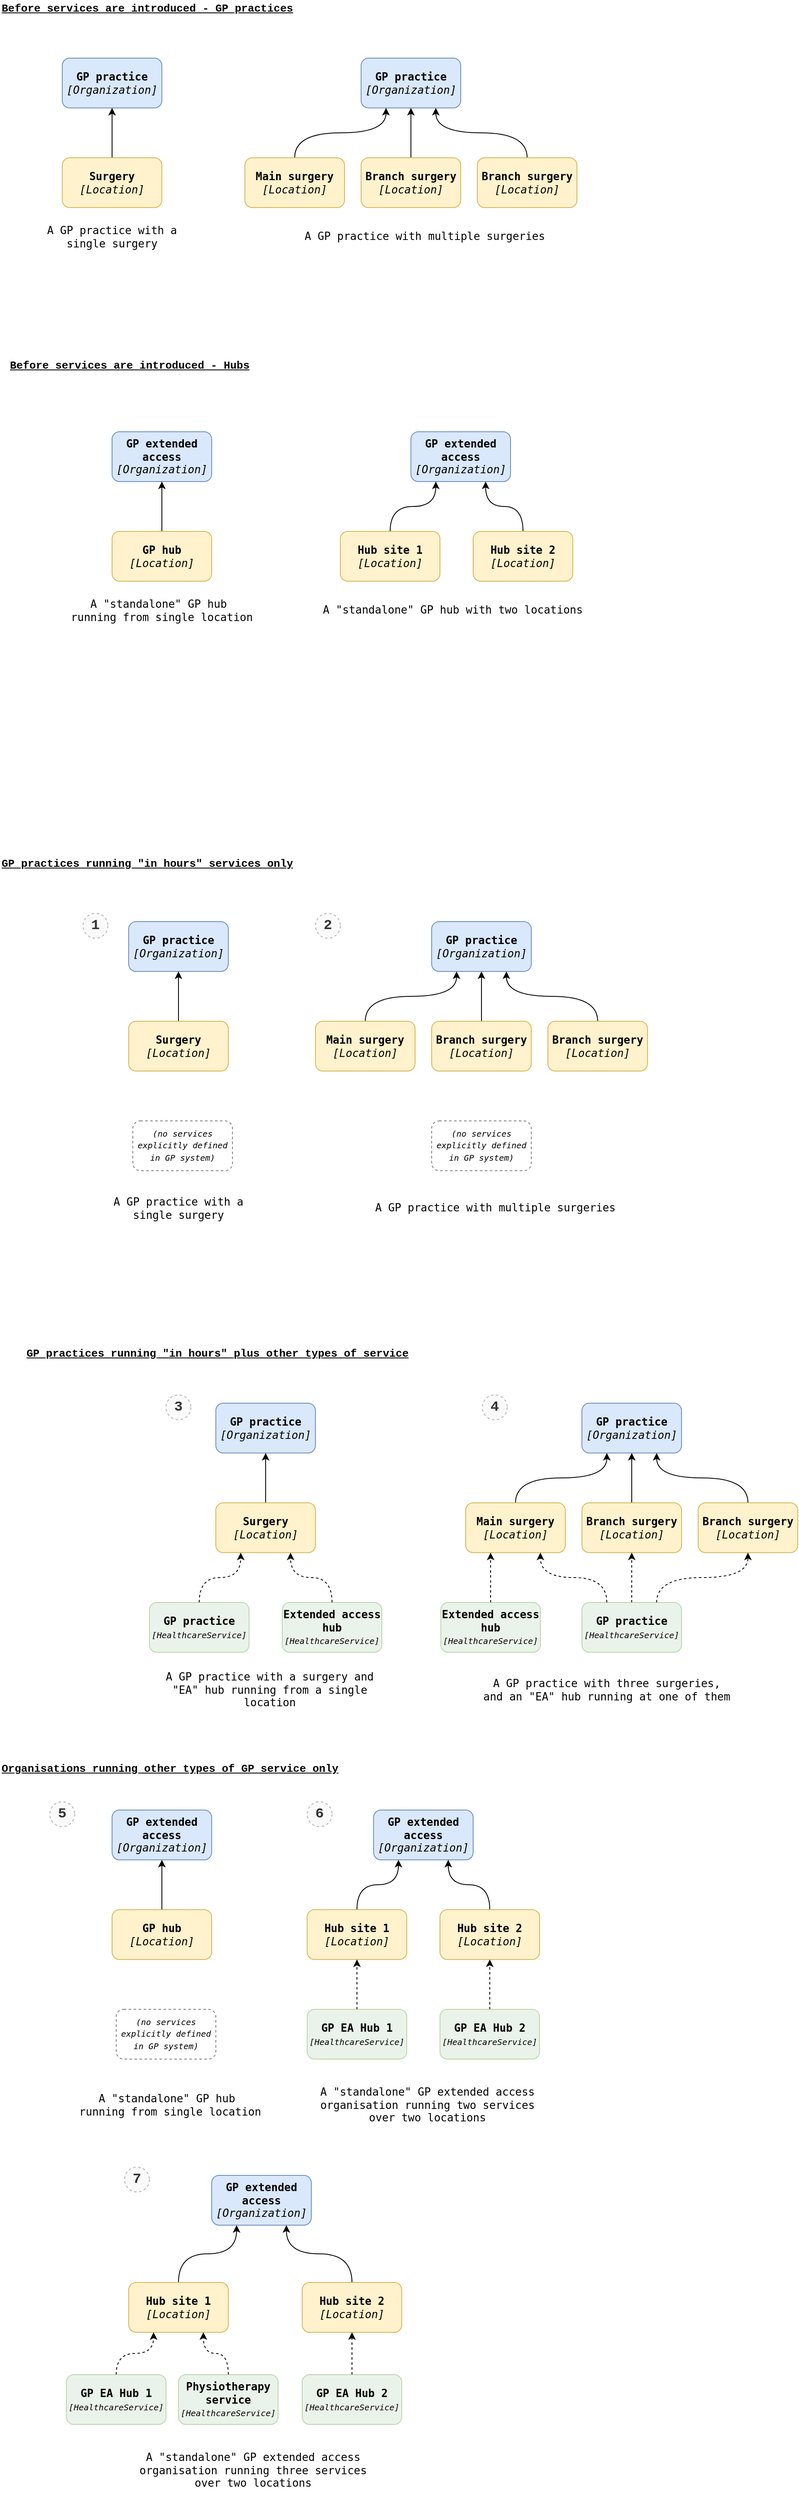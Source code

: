 <mxfile version="13.3.5" type="device"><diagram id="TbEpNFtHPjmaYjmYyBFo" name="Page-1"><mxGraphModel dx="1611" dy="991" grid="1" gridSize="10" guides="0" tooltips="1" connect="1" arrows="1" fold="1" page="1" pageScale="1" pageWidth="1169" pageHeight="827" math="0" shadow="0"><root><mxCell id="0"/><mxCell id="1" parent="0"/><mxCell id="6HOYE2NMPtBaxEPLq1yE-3" value="&lt;b&gt;GP practice&lt;/b&gt;&lt;br&gt;&lt;i&gt;[Organization]&lt;/i&gt;&lt;br&gt;" style="rounded=1;whiteSpace=wrap;html=1;shadow=0;glass=0;comic=0;labelBackgroundColor=none;strokeColor=#6c8ebf;strokeWidth=1;fillColor=#dae8fc;fontFamily=monospace;fontSize=13;align=center;" vertex="1" parent="1"><mxGeometry x="115" y="120" width="120" height="60" as="geometry"/></mxCell><mxCell id="6HOYE2NMPtBaxEPLq1yE-4" style="edgeStyle=orthogonalEdgeStyle;curved=1;jumpStyle=arc;html=1;exitX=0.5;exitY=0;entryX=0.5;entryY=1;startArrow=none;startFill=0;startSize=10;endArrow=classic;endFill=1;endSize=6;jettySize=auto;orthogonalLoop=1;strokeColor=#000000;strokeWidth=1;fontFamily=monospace;fontSize=13;" edge="1" parent="1" source="6HOYE2NMPtBaxEPLq1yE-5" target="6HOYE2NMPtBaxEPLq1yE-3"><mxGeometry relative="1" as="geometry"/></mxCell><mxCell id="6HOYE2NMPtBaxEPLq1yE-5" value="&lt;b&gt;Surgery&lt;/b&gt;&lt;br&gt;&lt;i&gt;[Location]&lt;/i&gt;" style="rounded=1;whiteSpace=wrap;html=1;shadow=0;glass=0;comic=0;labelBackgroundColor=none;strokeColor=#d6b656;strokeWidth=1;fillColor=#fff2cc;fontFamily=monospace;fontSize=13;align=center;" vertex="1" parent="1"><mxGeometry x="115" y="240" width="120" height="60" as="geometry"/></mxCell><mxCell id="6HOYE2NMPtBaxEPLq1yE-6" value="&lt;b&gt;GP practice&lt;/b&gt;&lt;br&gt;&lt;i&gt;[Organization]&lt;/i&gt;" style="rounded=1;whiteSpace=wrap;html=1;shadow=0;glass=0;comic=0;labelBackgroundColor=none;strokeColor=#6c8ebf;strokeWidth=1;fillColor=#dae8fc;fontFamily=monospace;fontSize=13;align=center;" vertex="1" parent="1"><mxGeometry x="475" y="120" width="120" height="60" as="geometry"/></mxCell><mxCell id="6HOYE2NMPtBaxEPLq1yE-7" style="edgeStyle=orthogonalEdgeStyle;curved=1;jumpStyle=arc;html=1;exitX=0.5;exitY=0;entryX=0.25;entryY=1;startArrow=none;startFill=0;startSize=10;endArrow=classic;endFill=1;endSize=6;jettySize=auto;orthogonalLoop=1;strokeColor=#000000;strokeWidth=1;fontFamily=monospace;fontSize=13;" edge="1" parent="1" source="6HOYE2NMPtBaxEPLq1yE-8" target="6HOYE2NMPtBaxEPLq1yE-6"><mxGeometry relative="1" as="geometry"/></mxCell><mxCell id="6HOYE2NMPtBaxEPLq1yE-8" value="&lt;b&gt;Main surgery&lt;/b&gt;&lt;br&gt;&lt;i&gt;[Location]&lt;/i&gt;" style="rounded=1;whiteSpace=wrap;html=1;shadow=0;glass=0;comic=0;labelBackgroundColor=none;strokeColor=#d6b656;strokeWidth=1;fillColor=#fff2cc;fontFamily=monospace;fontSize=13;align=center;" vertex="1" parent="1"><mxGeometry x="335" y="240" width="120" height="60" as="geometry"/></mxCell><mxCell id="6HOYE2NMPtBaxEPLq1yE-9" style="edgeStyle=orthogonalEdgeStyle;curved=1;jumpStyle=arc;html=1;exitX=0.5;exitY=0;entryX=0.75;entryY=1;startArrow=none;startFill=0;startSize=10;endArrow=classic;endFill=1;endSize=6;jettySize=auto;orthogonalLoop=1;strokeColor=#000000;strokeWidth=1;fontFamily=monospace;fontSize=13;" edge="1" parent="1" source="6HOYE2NMPtBaxEPLq1yE-10" target="6HOYE2NMPtBaxEPLq1yE-6"><mxGeometry relative="1" as="geometry"/></mxCell><mxCell id="6HOYE2NMPtBaxEPLq1yE-10" value="&lt;b&gt;Branch surgery&lt;/b&gt;&lt;br&gt;&lt;i&gt;[Location]&lt;/i&gt;" style="rounded=1;whiteSpace=wrap;html=1;shadow=0;glass=0;comic=0;labelBackgroundColor=none;strokeColor=#d6b656;strokeWidth=1;fillColor=#fff2cc;fontFamily=monospace;fontSize=13;align=center;" vertex="1" parent="1"><mxGeometry x="615" y="240" width="120" height="60" as="geometry"/></mxCell><mxCell id="6HOYE2NMPtBaxEPLq1yE-11" style="edgeStyle=orthogonalEdgeStyle;curved=1;jumpStyle=arc;html=1;exitX=0.5;exitY=0;entryX=0.5;entryY=1;startArrow=none;startFill=0;startSize=10;endArrow=classic;endFill=1;endSize=6;jettySize=auto;orthogonalLoop=1;strokeColor=#000000;strokeWidth=1;fontFamily=monospace;fontSize=13;" edge="1" parent="1" source="6HOYE2NMPtBaxEPLq1yE-12" target="6HOYE2NMPtBaxEPLq1yE-6"><mxGeometry relative="1" as="geometry"/></mxCell><mxCell id="6HOYE2NMPtBaxEPLq1yE-12" value="&lt;b&gt;Branch surgery&lt;/b&gt;&lt;br&gt;&lt;i&gt;[Location]&lt;/i&gt;" style="rounded=1;whiteSpace=wrap;html=1;shadow=0;glass=0;comic=0;labelBackgroundColor=none;strokeColor=#d6b656;strokeWidth=1;fillColor=#fff2cc;fontFamily=monospace;fontSize=13;align=center;" vertex="1" parent="1"><mxGeometry x="475" y="240" width="120" height="60" as="geometry"/></mxCell><mxCell id="6HOYE2NMPtBaxEPLq1yE-13" value="A GP practice with a single surgery" style="text;html=1;strokeColor=none;fillColor=none;align=center;verticalAlign=middle;whiteSpace=wrap;rounded=0;shadow=0;glass=0;comic=0;labelBackgroundColor=none;fontFamily=monospace;fontSize=13;" vertex="1" parent="1"><mxGeometry x="80" y="300" width="190" height="70" as="geometry"/></mxCell><mxCell id="6HOYE2NMPtBaxEPLq1yE-14" value="A GP practice with multiple surgeries" style="text;html=1;fontSize=13;fontFamily=monospace;" vertex="1" parent="1"><mxGeometry x="405" y="320" width="320" height="30" as="geometry"/></mxCell><mxCell id="6HOYE2NMPtBaxEPLq1yE-50" value="&lt;b&gt;GP practice&lt;/b&gt;&lt;br&gt;&lt;i&gt;[Organization]&lt;/i&gt;&lt;br&gt;" style="rounded=1;whiteSpace=wrap;html=1;shadow=0;glass=0;comic=0;labelBackgroundColor=none;strokeColor=#6c8ebf;strokeWidth=1;fillColor=#dae8fc;fontFamily=monospace;fontSize=13;align=center;" vertex="1" parent="1"><mxGeometry x="300" y="1740" width="120" height="60" as="geometry"/></mxCell><mxCell id="6HOYE2NMPtBaxEPLq1yE-51" style="edgeStyle=orthogonalEdgeStyle;curved=1;orthogonalLoop=1;jettySize=auto;html=1;exitX=0.5;exitY=0;exitDx=0;exitDy=0;entryX=0.25;entryY=1;entryDx=0;entryDy=0;dashed=1;" edge="1" parent="1" source="6HOYE2NMPtBaxEPLq1yE-52" target="6HOYE2NMPtBaxEPLq1yE-56"><mxGeometry relative="1" as="geometry"/></mxCell><mxCell id="6HOYE2NMPtBaxEPLq1yE-52" value="&lt;b&gt;GP practice&lt;/b&gt;&lt;br&gt;&lt;i&gt;&lt;font style=&quot;font-size: 10px&quot;&gt;[HealthcareService]&lt;/font&gt;&lt;/i&gt;" style="rounded=1;whiteSpace=wrap;html=1;shadow=0;glass=0;comic=0;labelBackgroundColor=none;strokeColor=#82b366;strokeWidth=1;fillColor=#d5e8d4;fontFamily=monospace;fontSize=13;align=center;gradientColor=none;opacity=50;" vertex="1" parent="1"><mxGeometry x="220" y="1980" width="120" height="60" as="geometry"/></mxCell><mxCell id="6HOYE2NMPtBaxEPLq1yE-53" style="edgeStyle=orthogonalEdgeStyle;curved=1;orthogonalLoop=1;jettySize=auto;html=1;exitX=0.5;exitY=0;exitDx=0;exitDy=0;entryX=0.75;entryY=1;entryDx=0;entryDy=0;dashed=1;" edge="1" parent="1" source="6HOYE2NMPtBaxEPLq1yE-103" target="6HOYE2NMPtBaxEPLq1yE-56"><mxGeometry relative="1" as="geometry"><mxPoint x="460" y="1980" as="sourcePoint"/></mxGeometry></mxCell><mxCell id="6HOYE2NMPtBaxEPLq1yE-55" style="edgeStyle=orthogonalEdgeStyle;curved=1;orthogonalLoop=1;jettySize=auto;html=1;exitX=0.5;exitY=0;exitDx=0;exitDy=0;entryX=0.5;entryY=1;entryDx=0;entryDy=0;" edge="1" parent="1" source="6HOYE2NMPtBaxEPLq1yE-56" target="6HOYE2NMPtBaxEPLq1yE-50"><mxGeometry relative="1" as="geometry"/></mxCell><mxCell id="6HOYE2NMPtBaxEPLq1yE-56" value="&lt;b&gt;Surgery&lt;/b&gt;&lt;br&gt;&lt;i&gt;[Location]&lt;/i&gt;" style="rounded=1;whiteSpace=wrap;html=1;shadow=0;glass=0;comic=0;labelBackgroundColor=none;strokeColor=#d6b656;strokeWidth=1;fillColor=#fff2cc;fontFamily=monospace;fontSize=13;align=center;" vertex="1" parent="1"><mxGeometry x="300" y="1860" width="120" height="60" as="geometry"/></mxCell><mxCell id="6HOYE2NMPtBaxEPLq1yE-91" value="&lt;b&gt;GP practice&lt;/b&gt;&lt;br&gt;&lt;i&gt;[Organization]&lt;/i&gt;" style="rounded=1;whiteSpace=wrap;html=1;shadow=0;glass=0;comic=0;labelBackgroundColor=none;strokeColor=#6c8ebf;strokeWidth=1;fillColor=#dae8fc;fontFamily=monospace;fontSize=13;align=center;" vertex="1" parent="1"><mxGeometry x="741" y="1740" width="120" height="60" as="geometry"/></mxCell><mxCell id="6HOYE2NMPtBaxEPLq1yE-92" style="edgeStyle=orthogonalEdgeStyle;curved=1;jumpStyle=arc;html=1;exitX=0.5;exitY=0;entryX=0.25;entryY=1;startArrow=none;startFill=0;startSize=10;endArrow=classic;endFill=1;endSize=6;jettySize=auto;orthogonalLoop=1;strokeColor=#000000;strokeWidth=1;fontFamily=monospace;fontSize=13;" edge="1" parent="1" source="6HOYE2NMPtBaxEPLq1yE-93" target="6HOYE2NMPtBaxEPLq1yE-91"><mxGeometry relative="1" as="geometry"/></mxCell><mxCell id="6HOYE2NMPtBaxEPLq1yE-93" value="&lt;b&gt;Main surgery&lt;/b&gt;&lt;br&gt;&lt;i&gt;[Location]&lt;/i&gt;" style="rounded=1;whiteSpace=wrap;html=1;shadow=0;glass=0;comic=0;labelBackgroundColor=none;strokeColor=#d6b656;strokeWidth=1;fillColor=#fff2cc;fontFamily=monospace;fontSize=13;align=center;" vertex="1" parent="1"><mxGeometry x="601" y="1860" width="120" height="60" as="geometry"/></mxCell><mxCell id="6HOYE2NMPtBaxEPLq1yE-94" style="edgeStyle=orthogonalEdgeStyle;curved=1;jumpStyle=arc;html=1;exitX=0.5;exitY=0;entryX=0.75;entryY=1;startArrow=none;startFill=0;startSize=10;endArrow=classic;endFill=1;endSize=6;jettySize=auto;orthogonalLoop=1;strokeColor=#000000;strokeWidth=1;fontFamily=monospace;fontSize=13;" edge="1" parent="1" source="6HOYE2NMPtBaxEPLq1yE-95" target="6HOYE2NMPtBaxEPLq1yE-91"><mxGeometry relative="1" as="geometry"/></mxCell><mxCell id="6HOYE2NMPtBaxEPLq1yE-95" value="&lt;b&gt;Branch surgery&lt;/b&gt;&lt;br&gt;&lt;i&gt;[Location]&lt;/i&gt;" style="rounded=1;whiteSpace=wrap;html=1;shadow=0;glass=0;comic=0;labelBackgroundColor=none;strokeColor=#d6b656;strokeWidth=1;fillColor=#fff2cc;fontFamily=monospace;fontSize=13;align=center;" vertex="1" parent="1"><mxGeometry x="881" y="1860" width="120" height="60" as="geometry"/></mxCell><mxCell id="6HOYE2NMPtBaxEPLq1yE-96" style="edgeStyle=orthogonalEdgeStyle;curved=1;jumpStyle=arc;html=1;exitX=0.5;exitY=0;entryX=0.5;entryY=1;startArrow=none;startFill=0;startSize=10;endArrow=classic;endFill=1;endSize=6;jettySize=auto;orthogonalLoop=1;strokeColor=#000000;strokeWidth=1;fontFamily=monospace;fontSize=13;" edge="1" parent="1" source="6HOYE2NMPtBaxEPLq1yE-97" target="6HOYE2NMPtBaxEPLq1yE-91"><mxGeometry relative="1" as="geometry"/></mxCell><mxCell id="6HOYE2NMPtBaxEPLq1yE-97" value="&lt;b&gt;Branch surgery&lt;/b&gt;&lt;br&gt;&lt;i&gt;[Location]&lt;/i&gt;" style="rounded=1;whiteSpace=wrap;html=1;shadow=0;glass=0;comic=0;labelBackgroundColor=none;strokeColor=#d6b656;strokeWidth=1;fillColor=#fff2cc;fontFamily=monospace;fontSize=13;align=center;" vertex="1" parent="1"><mxGeometry x="741" y="1860" width="120" height="60" as="geometry"/></mxCell><mxCell id="6HOYE2NMPtBaxEPLq1yE-103" value="&lt;b&gt;Extended access hub&lt;/b&gt;&lt;br&gt;&lt;i&gt;&lt;font style=&quot;font-size: 10px&quot;&gt;[HealthcareService]&lt;/font&gt;&lt;/i&gt;" style="rounded=1;whiteSpace=wrap;html=1;shadow=0;glass=0;comic=0;labelBackgroundColor=none;strokeColor=#82b366;strokeWidth=1;fillColor=#d5e8d4;fontFamily=monospace;fontSize=13;align=center;gradientColor=none;opacity=50;" vertex="1" parent="1"><mxGeometry x="380" y="1980" width="120" height="60" as="geometry"/></mxCell><mxCell id="6HOYE2NMPtBaxEPLq1yE-108" style="edgeStyle=orthogonalEdgeStyle;curved=1;orthogonalLoop=1;jettySize=auto;html=1;exitX=0.5;exitY=0;exitDx=0;exitDy=0;entryX=0.25;entryY=1;entryDx=0;entryDy=0;fontFamily=Courier New;dashed=1;" edge="1" parent="1" source="6HOYE2NMPtBaxEPLq1yE-106" target="6HOYE2NMPtBaxEPLq1yE-93"><mxGeometry relative="1" as="geometry"/></mxCell><mxCell id="6HOYE2NMPtBaxEPLq1yE-106" value="&lt;b&gt;Extended access hub&lt;/b&gt;&lt;br&gt;&lt;i&gt;&lt;font style=&quot;font-size: 10px&quot;&gt;[HealthcareService]&lt;/font&gt;&lt;/i&gt;" style="rounded=1;whiteSpace=wrap;html=1;shadow=0;glass=0;comic=0;labelBackgroundColor=none;strokeColor=#82b366;strokeWidth=1;fillColor=#d5e8d4;fontFamily=monospace;fontSize=13;align=center;gradientColor=none;opacity=50;" vertex="1" parent="1"><mxGeometry x="571" y="1980" width="120" height="60" as="geometry"/></mxCell><mxCell id="6HOYE2NMPtBaxEPLq1yE-109" style="edgeStyle=orthogonalEdgeStyle;curved=1;orthogonalLoop=1;jettySize=auto;html=1;exitX=0.25;exitY=0;exitDx=0;exitDy=0;entryX=0.75;entryY=1;entryDx=0;entryDy=0;fontFamily=Courier New;dashed=1;" edge="1" parent="1" source="6HOYE2NMPtBaxEPLq1yE-107" target="6HOYE2NMPtBaxEPLq1yE-93"><mxGeometry relative="1" as="geometry"/></mxCell><mxCell id="6HOYE2NMPtBaxEPLq1yE-110" style="edgeStyle=orthogonalEdgeStyle;curved=1;orthogonalLoop=1;jettySize=auto;html=1;exitX=0.5;exitY=0;exitDx=0;exitDy=0;entryX=0.5;entryY=1;entryDx=0;entryDy=0;fontFamily=Courier New;dashed=1;" edge="1" parent="1" source="6HOYE2NMPtBaxEPLq1yE-107" target="6HOYE2NMPtBaxEPLq1yE-97"><mxGeometry relative="1" as="geometry"/></mxCell><mxCell id="6HOYE2NMPtBaxEPLq1yE-111" style="edgeStyle=orthogonalEdgeStyle;curved=1;orthogonalLoop=1;jettySize=auto;html=1;exitX=0.75;exitY=0;exitDx=0;exitDy=0;entryX=0.5;entryY=1;entryDx=0;entryDy=0;fontFamily=Courier New;dashed=1;" edge="1" parent="1" source="6HOYE2NMPtBaxEPLq1yE-107" target="6HOYE2NMPtBaxEPLq1yE-95"><mxGeometry relative="1" as="geometry"/></mxCell><mxCell id="6HOYE2NMPtBaxEPLq1yE-107" value="&lt;b&gt;GP practice&lt;/b&gt;&lt;br&gt;&lt;i&gt;&lt;font style=&quot;font-size: 10px&quot;&gt;[HealthcareService]&lt;/font&gt;&lt;/i&gt;" style="rounded=1;whiteSpace=wrap;html=1;shadow=0;glass=0;comic=0;labelBackgroundColor=none;strokeColor=#82b366;strokeWidth=1;fillColor=#d5e8d4;fontFamily=monospace;fontSize=13;align=center;gradientColor=none;opacity=50;" vertex="1" parent="1"><mxGeometry x="741" y="1980" width="120" height="60" as="geometry"/></mxCell><mxCell id="6HOYE2NMPtBaxEPLq1yE-137" value="&lt;b&gt;GP extended access&lt;/b&gt;&lt;br&gt;&lt;i&gt;[Organization]&lt;/i&gt;" style="rounded=1;whiteSpace=wrap;html=1;shadow=0;glass=0;comic=0;labelBackgroundColor=none;strokeColor=#6c8ebf;strokeWidth=1;fillColor=#dae8fc;fontFamily=monospace;fontSize=13;align=center;" vertex="1" parent="1"><mxGeometry x="295" y="2670" width="120" height="60" as="geometry"/></mxCell><mxCell id="6HOYE2NMPtBaxEPLq1yE-138" style="edgeStyle=orthogonalEdgeStyle;curved=1;jumpStyle=arc;html=1;exitX=0.5;exitY=0;entryX=0.25;entryY=1;startArrow=none;startFill=0;startSize=10;endArrow=classic;endFill=1;endSize=6;jettySize=auto;orthogonalLoop=1;strokeColor=#000000;strokeWidth=1;fontFamily=monospace;fontSize=13;" edge="1" parent="1" source="6HOYE2NMPtBaxEPLq1yE-139" target="6HOYE2NMPtBaxEPLq1yE-137"><mxGeometry relative="1" as="geometry"/></mxCell><mxCell id="6HOYE2NMPtBaxEPLq1yE-139" value="&lt;b&gt;Hub site 1&lt;/b&gt;&lt;br&gt;&lt;i&gt;[Location]&lt;/i&gt;" style="rounded=1;whiteSpace=wrap;html=1;shadow=0;glass=0;comic=0;labelBackgroundColor=none;strokeColor=#d6b656;strokeWidth=1;fillColor=#fff2cc;fontFamily=monospace;fontSize=13;align=center;" vertex="1" parent="1"><mxGeometry x="195" y="2799" width="120" height="60" as="geometry"/></mxCell><mxCell id="6HOYE2NMPtBaxEPLq1yE-142" style="edgeStyle=orthogonalEdgeStyle;curved=1;jumpStyle=arc;html=1;exitX=0.5;exitY=0;entryX=0.75;entryY=1;startArrow=none;startFill=0;startSize=10;endArrow=classic;endFill=1;endSize=6;jettySize=auto;orthogonalLoop=1;strokeColor=#000000;strokeWidth=1;fontFamily=monospace;fontSize=13;entryDx=0;entryDy=0;" edge="1" parent="1" source="6HOYE2NMPtBaxEPLq1yE-143" target="6HOYE2NMPtBaxEPLq1yE-137"><mxGeometry relative="1" as="geometry"/></mxCell><mxCell id="6HOYE2NMPtBaxEPLq1yE-143" value="&lt;b&gt;Hub site 2&lt;/b&gt;&lt;br&gt;&lt;i&gt;[Location]&lt;/i&gt;" style="rounded=1;whiteSpace=wrap;html=1;shadow=0;glass=0;comic=0;labelBackgroundColor=none;strokeColor=#d6b656;strokeWidth=1;fillColor=#fff2cc;fontFamily=monospace;fontSize=13;align=center;" vertex="1" parent="1"><mxGeometry x="404" y="2799" width="120" height="60" as="geometry"/></mxCell><mxCell id="6HOYE2NMPtBaxEPLq1yE-144" style="edgeStyle=orthogonalEdgeStyle;curved=1;orthogonalLoop=1;jettySize=auto;html=1;exitX=0.5;exitY=0;exitDx=0;exitDy=0;entryX=0.25;entryY=1;entryDx=0;entryDy=0;dashed=1;fontFamily=Courier New;" edge="1" parent="1" source="6HOYE2NMPtBaxEPLq1yE-145" target="6HOYE2NMPtBaxEPLq1yE-139"><mxGeometry relative="1" as="geometry"/></mxCell><mxCell id="6HOYE2NMPtBaxEPLq1yE-145" value="&lt;b&gt;GP EA Hub 1&lt;/b&gt;&lt;br&gt;&lt;i&gt;&lt;font style=&quot;font-size: 10px&quot;&gt;[HealthcareService]&lt;/font&gt;&lt;/i&gt;" style="rounded=1;whiteSpace=wrap;html=1;shadow=0;glass=0;comic=0;labelBackgroundColor=none;strokeColor=#82b366;strokeWidth=1;fillColor=#d5e8d4;fontFamily=monospace;fontSize=13;align=center;gradientColor=none;opacity=50;" vertex="1" parent="1"><mxGeometry x="120" y="2910" width="120" height="60" as="geometry"/></mxCell><mxCell id="6HOYE2NMPtBaxEPLq1yE-146" style="edgeStyle=orthogonalEdgeStyle;curved=1;orthogonalLoop=1;jettySize=auto;html=1;exitX=0.5;exitY=0;exitDx=0;exitDy=0;entryX=0.5;entryY=1;entryDx=0;entryDy=0;dashed=1;fontFamily=Courier New;" edge="1" parent="1" source="6HOYE2NMPtBaxEPLq1yE-147" target="6HOYE2NMPtBaxEPLq1yE-143"><mxGeometry relative="1" as="geometry"/></mxCell><mxCell id="6HOYE2NMPtBaxEPLq1yE-147" value="&lt;b&gt;GP EA Hub 2&lt;/b&gt;&lt;br&gt;&lt;i&gt;&lt;font style=&quot;font-size: 10px&quot;&gt;[HealthcareService]&lt;/font&gt;&lt;/i&gt;" style="rounded=1;whiteSpace=wrap;html=1;shadow=0;glass=0;comic=0;labelBackgroundColor=none;strokeColor=#82b366;strokeWidth=1;fillColor=#d5e8d4;fontFamily=monospace;fontSize=13;align=center;gradientColor=none;opacity=50;" vertex="1" parent="1"><mxGeometry x="404" y="2910" width="120" height="60" as="geometry"/></mxCell><mxCell id="6HOYE2NMPtBaxEPLq1yE-154" style="edgeStyle=orthogonalEdgeStyle;curved=1;orthogonalLoop=1;jettySize=auto;html=1;exitX=0.5;exitY=0;exitDx=0;exitDy=0;entryX=0.75;entryY=1;entryDx=0;entryDy=0;fontFamily=Courier New;dashed=1;" edge="1" parent="1" source="6HOYE2NMPtBaxEPLq1yE-151" target="6HOYE2NMPtBaxEPLq1yE-139"><mxGeometry relative="1" as="geometry"/></mxCell><mxCell id="6HOYE2NMPtBaxEPLq1yE-151" value="&lt;b&gt;Physiotherapy service&lt;/b&gt;&lt;br&gt;&lt;i&gt;&lt;font style=&quot;font-size: 10px&quot;&gt;[HealthcareService]&lt;/font&gt;&lt;/i&gt;" style="rounded=1;whiteSpace=wrap;html=1;shadow=0;glass=0;comic=0;labelBackgroundColor=none;strokeColor=#82b366;strokeWidth=1;fillColor=#d5e8d4;fontFamily=monospace;fontSize=13;align=center;gradientColor=none;opacity=50;" vertex="1" parent="1"><mxGeometry x="255" y="2910" width="120" height="60" as="geometry"/></mxCell><mxCell id="6HOYE2NMPtBaxEPLq1yE-158" value="&lt;b&gt;GP extended access&lt;/b&gt;&lt;br&gt;&lt;i&gt;[Organization]&lt;/i&gt;" style="rounded=1;whiteSpace=wrap;html=1;shadow=0;glass=0;comic=0;labelBackgroundColor=none;strokeColor=#6c8ebf;strokeWidth=1;fillColor=#dae8fc;fontFamily=monospace;fontSize=13;align=center;" vertex="1" parent="1"><mxGeometry x="175" y="570" width="120" height="60" as="geometry"/></mxCell><mxCell id="6HOYE2NMPtBaxEPLq1yE-159" style="edgeStyle=orthogonalEdgeStyle;curved=1;jumpStyle=arc;html=1;exitX=0.5;exitY=0;entryX=0.5;entryY=1;startArrow=none;startFill=0;startSize=10;endArrow=classic;endFill=1;endSize=6;jettySize=auto;orthogonalLoop=1;strokeColor=#000000;strokeWidth=1;fontFamily=monospace;fontSize=13;" edge="1" parent="1" source="6HOYE2NMPtBaxEPLq1yE-160" target="6HOYE2NMPtBaxEPLq1yE-158"><mxGeometry relative="1" as="geometry"/></mxCell><mxCell id="6HOYE2NMPtBaxEPLq1yE-160" value="&lt;b&gt;GP hub&lt;/b&gt;&lt;br&gt;&lt;i&gt;[Location]&lt;/i&gt;" style="rounded=1;whiteSpace=wrap;html=1;shadow=0;glass=0;comic=0;labelBackgroundColor=none;strokeColor=#d6b656;strokeWidth=1;fillColor=#fff2cc;fontFamily=monospace;fontSize=13;align=center;" vertex="1" parent="1"><mxGeometry x="175" y="690" width="120" height="60" as="geometry"/></mxCell><mxCell id="6HOYE2NMPtBaxEPLq1yE-161" value="&lt;b&gt;GP extended access&lt;/b&gt;&lt;br&gt;&lt;i&gt;[Organization]&lt;/i&gt;" style="rounded=1;whiteSpace=wrap;html=1;shadow=0;glass=0;comic=0;labelBackgroundColor=none;strokeColor=#6c8ebf;strokeWidth=1;fillColor=#dae8fc;fontFamily=monospace;fontSize=13;align=center;" vertex="1" parent="1"><mxGeometry x="535" y="570" width="120" height="60" as="geometry"/></mxCell><mxCell id="6HOYE2NMPtBaxEPLq1yE-162" style="edgeStyle=orthogonalEdgeStyle;curved=1;jumpStyle=arc;html=1;exitX=0.5;exitY=0;entryX=0.25;entryY=1;startArrow=none;startFill=0;startSize=10;endArrow=classic;endFill=1;endSize=6;jettySize=auto;orthogonalLoop=1;strokeColor=#000000;strokeWidth=1;fontFamily=monospace;fontSize=13;" edge="1" parent="1" source="6HOYE2NMPtBaxEPLq1yE-163" target="6HOYE2NMPtBaxEPLq1yE-161"><mxGeometry relative="1" as="geometry"/></mxCell><mxCell id="6HOYE2NMPtBaxEPLq1yE-163" value="&lt;b&gt;Hub site 1&lt;/b&gt;&lt;br&gt;&lt;i&gt;[Location]&lt;/i&gt;" style="rounded=1;whiteSpace=wrap;html=1;shadow=0;glass=0;comic=0;labelBackgroundColor=none;strokeColor=#d6b656;strokeWidth=1;fillColor=#fff2cc;fontFamily=monospace;fontSize=13;align=center;" vertex="1" parent="1"><mxGeometry x="450" y="690" width="120" height="60" as="geometry"/></mxCell><mxCell id="6HOYE2NMPtBaxEPLq1yE-166" style="edgeStyle=orthogonalEdgeStyle;curved=1;jumpStyle=arc;html=1;exitX=0.5;exitY=0;entryX=0.75;entryY=1;startArrow=none;startFill=0;startSize=10;endArrow=classic;endFill=1;endSize=6;jettySize=auto;orthogonalLoop=1;strokeColor=#000000;strokeWidth=1;fontFamily=monospace;fontSize=13;entryDx=0;entryDy=0;" edge="1" parent="1" source="6HOYE2NMPtBaxEPLq1yE-167" target="6HOYE2NMPtBaxEPLq1yE-161"><mxGeometry relative="1" as="geometry"/></mxCell><mxCell id="6HOYE2NMPtBaxEPLq1yE-167" value="&lt;b&gt;Hub site 2&lt;/b&gt;&lt;br&gt;&lt;i&gt;[Location]&lt;/i&gt;" style="rounded=1;whiteSpace=wrap;html=1;shadow=0;glass=0;comic=0;labelBackgroundColor=none;strokeColor=#d6b656;strokeWidth=1;fillColor=#fff2cc;fontFamily=monospace;fontSize=13;align=center;" vertex="1" parent="1"><mxGeometry x="610" y="690" width="120" height="60" as="geometry"/></mxCell><mxCell id="6HOYE2NMPtBaxEPLq1yE-168" value="&lt;span&gt;A &quot;standalone&quot; GP hub&amp;nbsp;&lt;/span&gt;&lt;br&gt;&lt;span&gt;running from single location&lt;/span&gt;" style="text;html=1;strokeColor=none;fillColor=none;align=center;verticalAlign=middle;whiteSpace=wrap;rounded=0;shadow=0;glass=0;comic=0;labelBackgroundColor=none;fontFamily=monospace;fontSize=13;" vertex="1" parent="1"><mxGeometry x="120" y="750" width="230" height="70" as="geometry"/></mxCell><mxCell id="6HOYE2NMPtBaxEPLq1yE-169" value="A &quot;standalone&quot; GP hub with two locations" style="text;html=1;fontSize=13;fontFamily=monospace;" vertex="1" parent="1"><mxGeometry x="427" y="770" width="320" height="30" as="geometry"/></mxCell><mxCell id="6HOYE2NMPtBaxEPLq1yE-170" value="A GP practice with a surgery and &quot;EA&quot; hub running from a single location" style="text;html=1;strokeColor=none;fillColor=none;align=center;verticalAlign=middle;whiteSpace=wrap;rounded=0;shadow=0;glass=0;comic=0;labelBackgroundColor=none;fontFamily=monospace;fontSize=13;" vertex="1" parent="1"><mxGeometry x="220" y="2050" width="290" height="70" as="geometry"/></mxCell><mxCell id="6HOYE2NMPtBaxEPLq1yE-172" value="A GP practice with three surgeries, and an &quot;EA&quot; hub running at one of them" style="text;html=1;strokeColor=none;fillColor=none;align=center;verticalAlign=middle;whiteSpace=wrap;rounded=0;shadow=0;glass=0;comic=0;labelBackgroundColor=none;fontFamily=monospace;fontSize=13;" vertex="1" parent="1"><mxGeometry x="621" y="2050" width="300" height="70" as="geometry"/></mxCell><mxCell id="6HOYE2NMPtBaxEPLq1yE-175" value="&lt;span&gt;A &quot;standalone&quot; GP extended access organisation running two services over two locations&lt;/span&gt;" style="text;html=1;strokeColor=none;fillColor=none;align=center;verticalAlign=middle;whiteSpace=wrap;rounded=0;shadow=0;glass=0;comic=0;labelBackgroundColor=none;fontFamily=monospace;fontSize=13;" vertex="1" parent="1"><mxGeometry x="410" y="2550" width="290" height="70" as="geometry"/></mxCell><mxCell id="6HOYE2NMPtBaxEPLq1yE-176" value="&lt;span&gt;A &quot;standalone&quot; GP extended access organisation running three services over two locations&lt;/span&gt;" style="text;html=1;strokeColor=none;fillColor=none;align=center;verticalAlign=middle;whiteSpace=wrap;rounded=0;shadow=0;glass=0;comic=0;labelBackgroundColor=none;fontFamily=monospace;fontSize=13;" vertex="1" parent="1"><mxGeometry x="200" y="2990" width="290" height="70" as="geometry"/></mxCell><mxCell id="6HOYE2NMPtBaxEPLq1yE-177" value="&lt;b&gt;GP extended access&lt;/b&gt;&lt;br&gt;&lt;i&gt;[Organization]&lt;/i&gt;" style="rounded=1;whiteSpace=wrap;html=1;shadow=0;glass=0;comic=0;labelBackgroundColor=none;strokeColor=#6c8ebf;strokeWidth=1;fillColor=#dae8fc;fontFamily=monospace;fontSize=13;align=center;" vertex="1" parent="1"><mxGeometry x="490" y="2230" width="120" height="60" as="geometry"/></mxCell><mxCell id="6HOYE2NMPtBaxEPLq1yE-178" style="edgeStyle=orthogonalEdgeStyle;curved=1;jumpStyle=arc;html=1;exitX=0.5;exitY=0;entryX=0.25;entryY=1;startArrow=none;startFill=0;startSize=10;endArrow=classic;endFill=1;endSize=6;jettySize=auto;orthogonalLoop=1;strokeColor=#000000;strokeWidth=1;fontFamily=monospace;fontSize=13;" edge="1" parent="1" source="6HOYE2NMPtBaxEPLq1yE-179" target="6HOYE2NMPtBaxEPLq1yE-177"><mxGeometry relative="1" as="geometry"/></mxCell><mxCell id="6HOYE2NMPtBaxEPLq1yE-179" value="&lt;b&gt;Hub site 1&lt;/b&gt;&lt;br&gt;&lt;i&gt;[Location]&lt;/i&gt;" style="rounded=1;whiteSpace=wrap;html=1;shadow=0;glass=0;comic=0;labelBackgroundColor=none;strokeColor=#d6b656;strokeWidth=1;fillColor=#fff2cc;fontFamily=monospace;fontSize=13;align=center;" vertex="1" parent="1"><mxGeometry x="410" y="2350" width="120" height="60" as="geometry"/></mxCell><mxCell id="6HOYE2NMPtBaxEPLq1yE-180" style="edgeStyle=orthogonalEdgeStyle;curved=1;jumpStyle=arc;html=1;exitX=0.5;exitY=0;entryX=0.75;entryY=1;startArrow=none;startFill=0;startSize=10;endArrow=classic;endFill=1;endSize=6;jettySize=auto;orthogonalLoop=1;strokeColor=#000000;strokeWidth=1;fontFamily=monospace;fontSize=13;entryDx=0;entryDy=0;" edge="1" parent="1" source="6HOYE2NMPtBaxEPLq1yE-181" target="6HOYE2NMPtBaxEPLq1yE-177"><mxGeometry relative="1" as="geometry"/></mxCell><mxCell id="6HOYE2NMPtBaxEPLq1yE-181" value="&lt;b&gt;Hub site 2&lt;/b&gt;&lt;br&gt;&lt;i&gt;[Location]&lt;/i&gt;" style="rounded=1;whiteSpace=wrap;html=1;shadow=0;glass=0;comic=0;labelBackgroundColor=none;strokeColor=#d6b656;strokeWidth=1;fillColor=#fff2cc;fontFamily=monospace;fontSize=13;align=center;" vertex="1" parent="1"><mxGeometry x="570" y="2350" width="120" height="60" as="geometry"/></mxCell><mxCell id="6HOYE2NMPtBaxEPLq1yE-182" style="edgeStyle=orthogonalEdgeStyle;curved=1;orthogonalLoop=1;jettySize=auto;html=1;exitX=0.5;exitY=0;exitDx=0;exitDy=0;entryX=0.5;entryY=1;entryDx=0;entryDy=0;dashed=1;" edge="1" parent="1" source="6HOYE2NMPtBaxEPLq1yE-185" target="6HOYE2NMPtBaxEPLq1yE-179"><mxGeometry relative="1" as="geometry"><mxPoint x="400" y="2410" as="targetPoint"/><mxPoint x="440" y="2470" as="sourcePoint"/></mxGeometry></mxCell><mxCell id="6HOYE2NMPtBaxEPLq1yE-184" style="edgeStyle=orthogonalEdgeStyle;curved=1;orthogonalLoop=1;jettySize=auto;html=1;exitX=0.5;exitY=0;exitDx=0;exitDy=0;entryX=0.5;entryY=1;entryDx=0;entryDy=0;dashed=1;" edge="1" parent="1" source="6HOYE2NMPtBaxEPLq1yE-186" target="6HOYE2NMPtBaxEPLq1yE-181"><mxGeometry relative="1" as="geometry"><mxPoint x="630" y="2470" as="sourcePoint"/></mxGeometry></mxCell><mxCell id="6HOYE2NMPtBaxEPLq1yE-185" value="&lt;b&gt;GP EA Hub 1&lt;/b&gt;&lt;br&gt;&lt;i&gt;&lt;font style=&quot;font-size: 10px&quot;&gt;[HealthcareService]&lt;/font&gt;&lt;/i&gt;" style="rounded=1;whiteSpace=wrap;html=1;shadow=0;glass=0;comic=0;labelBackgroundColor=none;strokeColor=#82b366;strokeWidth=1;fillColor=#d5e8d4;fontFamily=monospace;fontSize=13;align=center;gradientColor=none;opacity=50;" vertex="1" parent="1"><mxGeometry x="410" y="2470" width="120" height="60" as="geometry"/></mxCell><mxCell id="6HOYE2NMPtBaxEPLq1yE-186" value="&lt;b&gt;GP EA Hub 2&lt;/b&gt;&lt;br&gt;&lt;i&gt;&lt;font style=&quot;font-size: 10px&quot;&gt;[HealthcareService]&lt;/font&gt;&lt;/i&gt;" style="rounded=1;whiteSpace=wrap;html=1;shadow=0;glass=0;comic=0;labelBackgroundColor=none;strokeColor=#82b366;strokeWidth=1;fillColor=#d5e8d4;fontFamily=monospace;fontSize=13;align=center;gradientColor=none;opacity=50;" vertex="1" parent="1"><mxGeometry x="570" y="2470" width="120" height="60" as="geometry"/></mxCell><mxCell id="6HOYE2NMPtBaxEPLq1yE-187" value="&lt;b&gt;GP practice&lt;/b&gt;&lt;br&gt;&lt;i&gt;[Organization]&lt;/i&gt;&lt;br&gt;" style="rounded=1;whiteSpace=wrap;html=1;shadow=0;glass=0;comic=0;labelBackgroundColor=none;strokeColor=#6c8ebf;strokeWidth=1;fillColor=#dae8fc;fontFamily=monospace;fontSize=13;align=center;" vertex="1" parent="1"><mxGeometry x="195" y="1160" width="120" height="60" as="geometry"/></mxCell><mxCell id="6HOYE2NMPtBaxEPLq1yE-188" style="edgeStyle=orthogonalEdgeStyle;curved=1;jumpStyle=arc;html=1;exitX=0.5;exitY=0;entryX=0.5;entryY=1;startArrow=none;startFill=0;startSize=10;endArrow=classic;endFill=1;endSize=6;jettySize=auto;orthogonalLoop=1;strokeColor=#000000;strokeWidth=1;fontFamily=monospace;fontSize=13;" edge="1" parent="1" source="6HOYE2NMPtBaxEPLq1yE-189" target="6HOYE2NMPtBaxEPLq1yE-187"><mxGeometry relative="1" as="geometry"/></mxCell><mxCell id="6HOYE2NMPtBaxEPLq1yE-189" value="&lt;b&gt;Surgery&lt;/b&gt;&lt;br&gt;&lt;i&gt;[Location]&lt;/i&gt;" style="rounded=1;whiteSpace=wrap;html=1;shadow=0;glass=0;comic=0;labelBackgroundColor=none;strokeColor=#d6b656;strokeWidth=1;fillColor=#fff2cc;fontFamily=monospace;fontSize=13;align=center;" vertex="1" parent="1"><mxGeometry x="195" y="1280" width="120" height="60" as="geometry"/></mxCell><mxCell id="6HOYE2NMPtBaxEPLq1yE-190" value="A GP practice with a single surgery" style="text;html=1;strokeColor=none;fillColor=none;align=center;verticalAlign=middle;whiteSpace=wrap;rounded=0;shadow=0;glass=0;comic=0;labelBackgroundColor=none;fontFamily=monospace;fontSize=13;" vertex="1" parent="1"><mxGeometry x="160" y="1470" width="190" height="70" as="geometry"/></mxCell><mxCell id="6HOYE2NMPtBaxEPLq1yE-192" value="&lt;b&gt;GP practice&lt;/b&gt;&lt;br&gt;&lt;i&gt;[Organization]&lt;/i&gt;" style="rounded=1;whiteSpace=wrap;html=1;shadow=0;glass=0;comic=0;labelBackgroundColor=none;strokeColor=#6c8ebf;strokeWidth=1;fillColor=#dae8fc;fontFamily=monospace;fontSize=13;align=center;" vertex="1" parent="1"><mxGeometry x="560" y="1160" width="120" height="60" as="geometry"/></mxCell><mxCell id="6HOYE2NMPtBaxEPLq1yE-193" style="edgeStyle=orthogonalEdgeStyle;curved=1;jumpStyle=arc;html=1;exitX=0.5;exitY=0;entryX=0.25;entryY=1;startArrow=none;startFill=0;startSize=10;endArrow=classic;endFill=1;endSize=6;jettySize=auto;orthogonalLoop=1;strokeColor=#000000;strokeWidth=1;fontFamily=monospace;fontSize=13;" edge="1" parent="1" source="6HOYE2NMPtBaxEPLq1yE-194" target="6HOYE2NMPtBaxEPLq1yE-192"><mxGeometry relative="1" as="geometry"/></mxCell><mxCell id="6HOYE2NMPtBaxEPLq1yE-194" value="&lt;b&gt;Main surgery&lt;/b&gt;&lt;br&gt;&lt;i&gt;[Location]&lt;/i&gt;" style="rounded=1;whiteSpace=wrap;html=1;shadow=0;glass=0;comic=0;labelBackgroundColor=none;strokeColor=#d6b656;strokeWidth=1;fillColor=#fff2cc;fontFamily=monospace;fontSize=13;align=center;" vertex="1" parent="1"><mxGeometry x="420" y="1280" width="120" height="60" as="geometry"/></mxCell><mxCell id="6HOYE2NMPtBaxEPLq1yE-195" style="edgeStyle=orthogonalEdgeStyle;curved=1;jumpStyle=arc;html=1;exitX=0.5;exitY=0;entryX=0.75;entryY=1;startArrow=none;startFill=0;startSize=10;endArrow=classic;endFill=1;endSize=6;jettySize=auto;orthogonalLoop=1;strokeColor=#000000;strokeWidth=1;fontFamily=monospace;fontSize=13;" edge="1" parent="1" source="6HOYE2NMPtBaxEPLq1yE-196" target="6HOYE2NMPtBaxEPLq1yE-192"><mxGeometry relative="1" as="geometry"/></mxCell><mxCell id="6HOYE2NMPtBaxEPLq1yE-196" value="&lt;b&gt;Branch surgery&lt;/b&gt;&lt;br&gt;&lt;i&gt;[Location]&lt;/i&gt;" style="rounded=1;whiteSpace=wrap;html=1;shadow=0;glass=0;comic=0;labelBackgroundColor=none;strokeColor=#d6b656;strokeWidth=1;fillColor=#fff2cc;fontFamily=monospace;fontSize=13;align=center;" vertex="1" parent="1"><mxGeometry x="700" y="1280" width="120" height="60" as="geometry"/></mxCell><mxCell id="6HOYE2NMPtBaxEPLq1yE-197" style="edgeStyle=orthogonalEdgeStyle;curved=1;jumpStyle=arc;html=1;exitX=0.5;exitY=0;entryX=0.5;entryY=1;startArrow=none;startFill=0;startSize=10;endArrow=classic;endFill=1;endSize=6;jettySize=auto;orthogonalLoop=1;strokeColor=#000000;strokeWidth=1;fontFamily=monospace;fontSize=13;" edge="1" parent="1" source="6HOYE2NMPtBaxEPLq1yE-198" target="6HOYE2NMPtBaxEPLq1yE-192"><mxGeometry relative="1" as="geometry"/></mxCell><mxCell id="6HOYE2NMPtBaxEPLq1yE-198" value="&lt;b&gt;Branch surgery&lt;/b&gt;&lt;br&gt;&lt;i&gt;[Location]&lt;/i&gt;" style="rounded=1;whiteSpace=wrap;html=1;shadow=0;glass=0;comic=0;labelBackgroundColor=none;strokeColor=#d6b656;strokeWidth=1;fillColor=#fff2cc;fontFamily=monospace;fontSize=13;align=center;" vertex="1" parent="1"><mxGeometry x="560" y="1280" width="120" height="60" as="geometry"/></mxCell><mxCell id="6HOYE2NMPtBaxEPLq1yE-199" value="A GP practice with multiple surgeries" style="text;html=1;fontSize=13;fontFamily=monospace;" vertex="1" parent="1"><mxGeometry x="490" y="1490" width="320" height="30" as="geometry"/></mxCell><mxCell id="6HOYE2NMPtBaxEPLq1yE-200" value="&lt;font face=&quot;monospace&quot; size=&quot;1&quot;&gt;&lt;i&gt;(no services explicitly defined in GP system)&lt;/i&gt;&lt;/font&gt;" style="rounded=1;whiteSpace=wrap;html=1;gradientColor=none;fontFamily=Courier New;opacity=50;align=center;dashed=1;" vertex="1" parent="1"><mxGeometry x="560" y="1400" width="120" height="60" as="geometry"/></mxCell><mxCell id="6HOYE2NMPtBaxEPLq1yE-202" value="&lt;b&gt;GP extended access&lt;/b&gt;&lt;br&gt;&lt;i&gt;[Organization]&lt;/i&gt;" style="rounded=1;whiteSpace=wrap;html=1;shadow=0;glass=0;comic=0;labelBackgroundColor=none;strokeColor=#6c8ebf;strokeWidth=1;fillColor=#dae8fc;fontFamily=monospace;fontSize=13;align=center;" vertex="1" parent="1"><mxGeometry x="175" y="2230" width="120" height="60" as="geometry"/></mxCell><mxCell id="6HOYE2NMPtBaxEPLq1yE-203" style="edgeStyle=orthogonalEdgeStyle;curved=1;jumpStyle=arc;html=1;exitX=0.5;exitY=0;entryX=0.5;entryY=1;startArrow=none;startFill=0;startSize=10;endArrow=classic;endFill=1;endSize=6;jettySize=auto;orthogonalLoop=1;strokeColor=#000000;strokeWidth=1;fontFamily=monospace;fontSize=13;" edge="1" parent="1" source="6HOYE2NMPtBaxEPLq1yE-204" target="6HOYE2NMPtBaxEPLq1yE-202"><mxGeometry relative="1" as="geometry"/></mxCell><mxCell id="6HOYE2NMPtBaxEPLq1yE-204" value="&lt;b&gt;GP hub&lt;/b&gt;&lt;br&gt;&lt;i&gt;[Location]&lt;/i&gt;" style="rounded=1;whiteSpace=wrap;html=1;shadow=0;glass=0;comic=0;labelBackgroundColor=none;strokeColor=#d6b656;strokeWidth=1;fillColor=#fff2cc;fontFamily=monospace;fontSize=13;align=center;" vertex="1" parent="1"><mxGeometry x="175" y="2350" width="120" height="60" as="geometry"/></mxCell><mxCell id="6HOYE2NMPtBaxEPLq1yE-205" value="&lt;span&gt;A &quot;standalone&quot; GP hub&amp;nbsp;&lt;/span&gt;&lt;br&gt;&lt;span&gt;running from single location&lt;/span&gt;" style="text;html=1;strokeColor=none;fillColor=none;align=center;verticalAlign=middle;whiteSpace=wrap;rounded=0;shadow=0;glass=0;comic=0;labelBackgroundColor=none;fontFamily=monospace;fontSize=13;" vertex="1" parent="1"><mxGeometry x="130" y="2550" width="230" height="70" as="geometry"/></mxCell><mxCell id="6HOYE2NMPtBaxEPLq1yE-209" value="&lt;font face=&quot;monospace&quot; size=&quot;1&quot;&gt;&lt;i&gt;(no services explicitly defined in GP system)&lt;/i&gt;&lt;/font&gt;" style="rounded=1;whiteSpace=wrap;html=1;gradientColor=none;fontFamily=Courier New;opacity=50;align=center;dashed=1;" vertex="1" parent="1"><mxGeometry x="200" y="1400" width="120" height="60" as="geometry"/></mxCell><mxCell id="6HOYE2NMPtBaxEPLq1yE-210" value="&lt;font face=&quot;monospace&quot; size=&quot;1&quot;&gt;&lt;i&gt;(no services explicitly defined in GP system)&lt;/i&gt;&lt;/font&gt;" style="rounded=1;whiteSpace=wrap;html=1;gradientColor=none;fontFamily=Courier New;opacity=50;align=center;dashed=1;" vertex="1" parent="1"><mxGeometry x="180" y="2470" width="120" height="60" as="geometry"/></mxCell><mxCell id="6HOYE2NMPtBaxEPLq1yE-211" value="GP practices running &quot;in hours&quot; services only" style="text;html=1;strokeColor=none;fillColor=none;align=left;verticalAlign=middle;whiteSpace=wrap;rounded=0;dashed=1;fontFamily=Courier New;opacity=50;fontStyle=5;fontSize=13;" vertex="1" parent="1"><mxGeometry x="40" y="1080" width="390" height="20" as="geometry"/></mxCell><mxCell id="6HOYE2NMPtBaxEPLq1yE-212" value="GP practices running &quot;in hours&quot; plus other types of service" style="text;html=1;strokeColor=none;fillColor=none;align=left;verticalAlign=middle;whiteSpace=wrap;rounded=0;dashed=1;fontFamily=Courier New;opacity=50;fontStyle=5;fontSize=13;" vertex="1" parent="1"><mxGeometry x="70" y="1670" width="490" height="20" as="geometry"/></mxCell><mxCell id="6HOYE2NMPtBaxEPLq1yE-214" value="Organisations running other types of GP service only" style="text;html=1;strokeColor=none;fillColor=none;align=left;verticalAlign=middle;whiteSpace=wrap;rounded=0;dashed=1;fontFamily=Courier New;opacity=50;fontStyle=5;fontSize=13;" vertex="1" parent="1"><mxGeometry x="40" y="2170" width="490" height="20" as="geometry"/></mxCell><mxCell id="6HOYE2NMPtBaxEPLq1yE-215" value="&lt;b&gt;&lt;font style=&quot;font-size: 17px&quot;&gt;1&lt;/font&gt;&lt;/b&gt;" style="ellipse;whiteSpace=wrap;html=1;dashed=1;fontFamily=Courier New;fontSize=13;opacity=50;align=center;labelBackgroundColor=none;fillColor=#f5f5f5;strokeColor=#666666;fontColor=#333333;" vertex="1" parent="1"><mxGeometry x="140" y="1150" width="30" height="30" as="geometry"/></mxCell><mxCell id="6HOYE2NMPtBaxEPLq1yE-216" value="&lt;b&gt;&lt;font style=&quot;font-size: 17px&quot;&gt;2&lt;/font&gt;&lt;/b&gt;" style="ellipse;whiteSpace=wrap;html=1;dashed=1;fontFamily=Courier New;fontSize=13;opacity=50;align=center;labelBackgroundColor=none;fillColor=#f5f5f5;strokeColor=#666666;fontColor=#333333;" vertex="1" parent="1"><mxGeometry x="420" y="1150" width="30" height="30" as="geometry"/></mxCell><mxCell id="6HOYE2NMPtBaxEPLq1yE-217" value="&lt;b&gt;&lt;font style=&quot;font-size: 17px&quot;&gt;3&lt;/font&gt;&lt;/b&gt;" style="ellipse;whiteSpace=wrap;html=1;dashed=1;fontFamily=Courier New;fontSize=13;opacity=50;align=center;labelBackgroundColor=none;fillColor=#f5f5f5;strokeColor=#666666;fontColor=#333333;" vertex="1" parent="1"><mxGeometry x="240" y="1730" width="30" height="30" as="geometry"/></mxCell><mxCell id="6HOYE2NMPtBaxEPLq1yE-218" value="&lt;b&gt;&lt;font style=&quot;font-size: 17px&quot;&gt;4&lt;/font&gt;&lt;/b&gt;" style="ellipse;whiteSpace=wrap;html=1;dashed=1;fontFamily=Courier New;fontSize=13;opacity=50;align=center;labelBackgroundColor=none;fillColor=#f5f5f5;strokeColor=#666666;fontColor=#333333;" vertex="1" parent="1"><mxGeometry x="621" y="1730" width="30" height="30" as="geometry"/></mxCell><mxCell id="6HOYE2NMPtBaxEPLq1yE-219" value="&lt;b&gt;&lt;font style=&quot;font-size: 17px&quot;&gt;5&lt;/font&gt;&lt;/b&gt;" style="ellipse;whiteSpace=wrap;html=1;dashed=1;fontFamily=Courier New;fontSize=13;opacity=50;align=center;labelBackgroundColor=none;fillColor=#f5f5f5;strokeColor=#666666;fontColor=#333333;" vertex="1" parent="1"><mxGeometry x="100" y="2220" width="30" height="30" as="geometry"/></mxCell><mxCell id="6HOYE2NMPtBaxEPLq1yE-220" value="&lt;b&gt;&lt;font style=&quot;font-size: 17px&quot;&gt;6&lt;/font&gt;&lt;/b&gt;" style="ellipse;whiteSpace=wrap;html=1;dashed=1;fontFamily=Courier New;fontSize=13;opacity=50;align=center;labelBackgroundColor=none;fillColor=#f5f5f5;strokeColor=#666666;fontColor=#333333;" vertex="1" parent="1"><mxGeometry x="410" y="2220" width="30" height="30" as="geometry"/></mxCell><mxCell id="6HOYE2NMPtBaxEPLq1yE-221" value="&lt;b&gt;&lt;font style=&quot;font-size: 17px&quot;&gt;7&lt;/font&gt;&lt;/b&gt;" style="ellipse;whiteSpace=wrap;html=1;dashed=1;fontFamily=Courier New;fontSize=13;opacity=50;align=center;labelBackgroundColor=none;fillColor=#f5f5f5;strokeColor=#666666;fontColor=#333333;" vertex="1" parent="1"><mxGeometry x="190" y="2660" width="30" height="30" as="geometry"/></mxCell><mxCell id="6HOYE2NMPtBaxEPLq1yE-222" value="Before services are introduced - GP practices" style="text;html=1;strokeColor=none;fillColor=none;align=left;verticalAlign=middle;whiteSpace=wrap;rounded=0;dashed=1;fontFamily=Courier New;opacity=50;fontStyle=5;fontSize=13;" vertex="1" parent="1"><mxGeometry x="40" y="50" width="390" height="20" as="geometry"/></mxCell><mxCell id="6HOYE2NMPtBaxEPLq1yE-223" value="Before services are introduced - Hubs" style="text;html=1;strokeColor=none;fillColor=none;align=left;verticalAlign=middle;whiteSpace=wrap;rounded=0;dashed=1;fontFamily=Courier New;opacity=50;fontStyle=5;fontSize=13;" vertex="1" parent="1"><mxGeometry x="50" y="480" width="390" height="20" as="geometry"/></mxCell></root></mxGraphModel></diagram></mxfile>